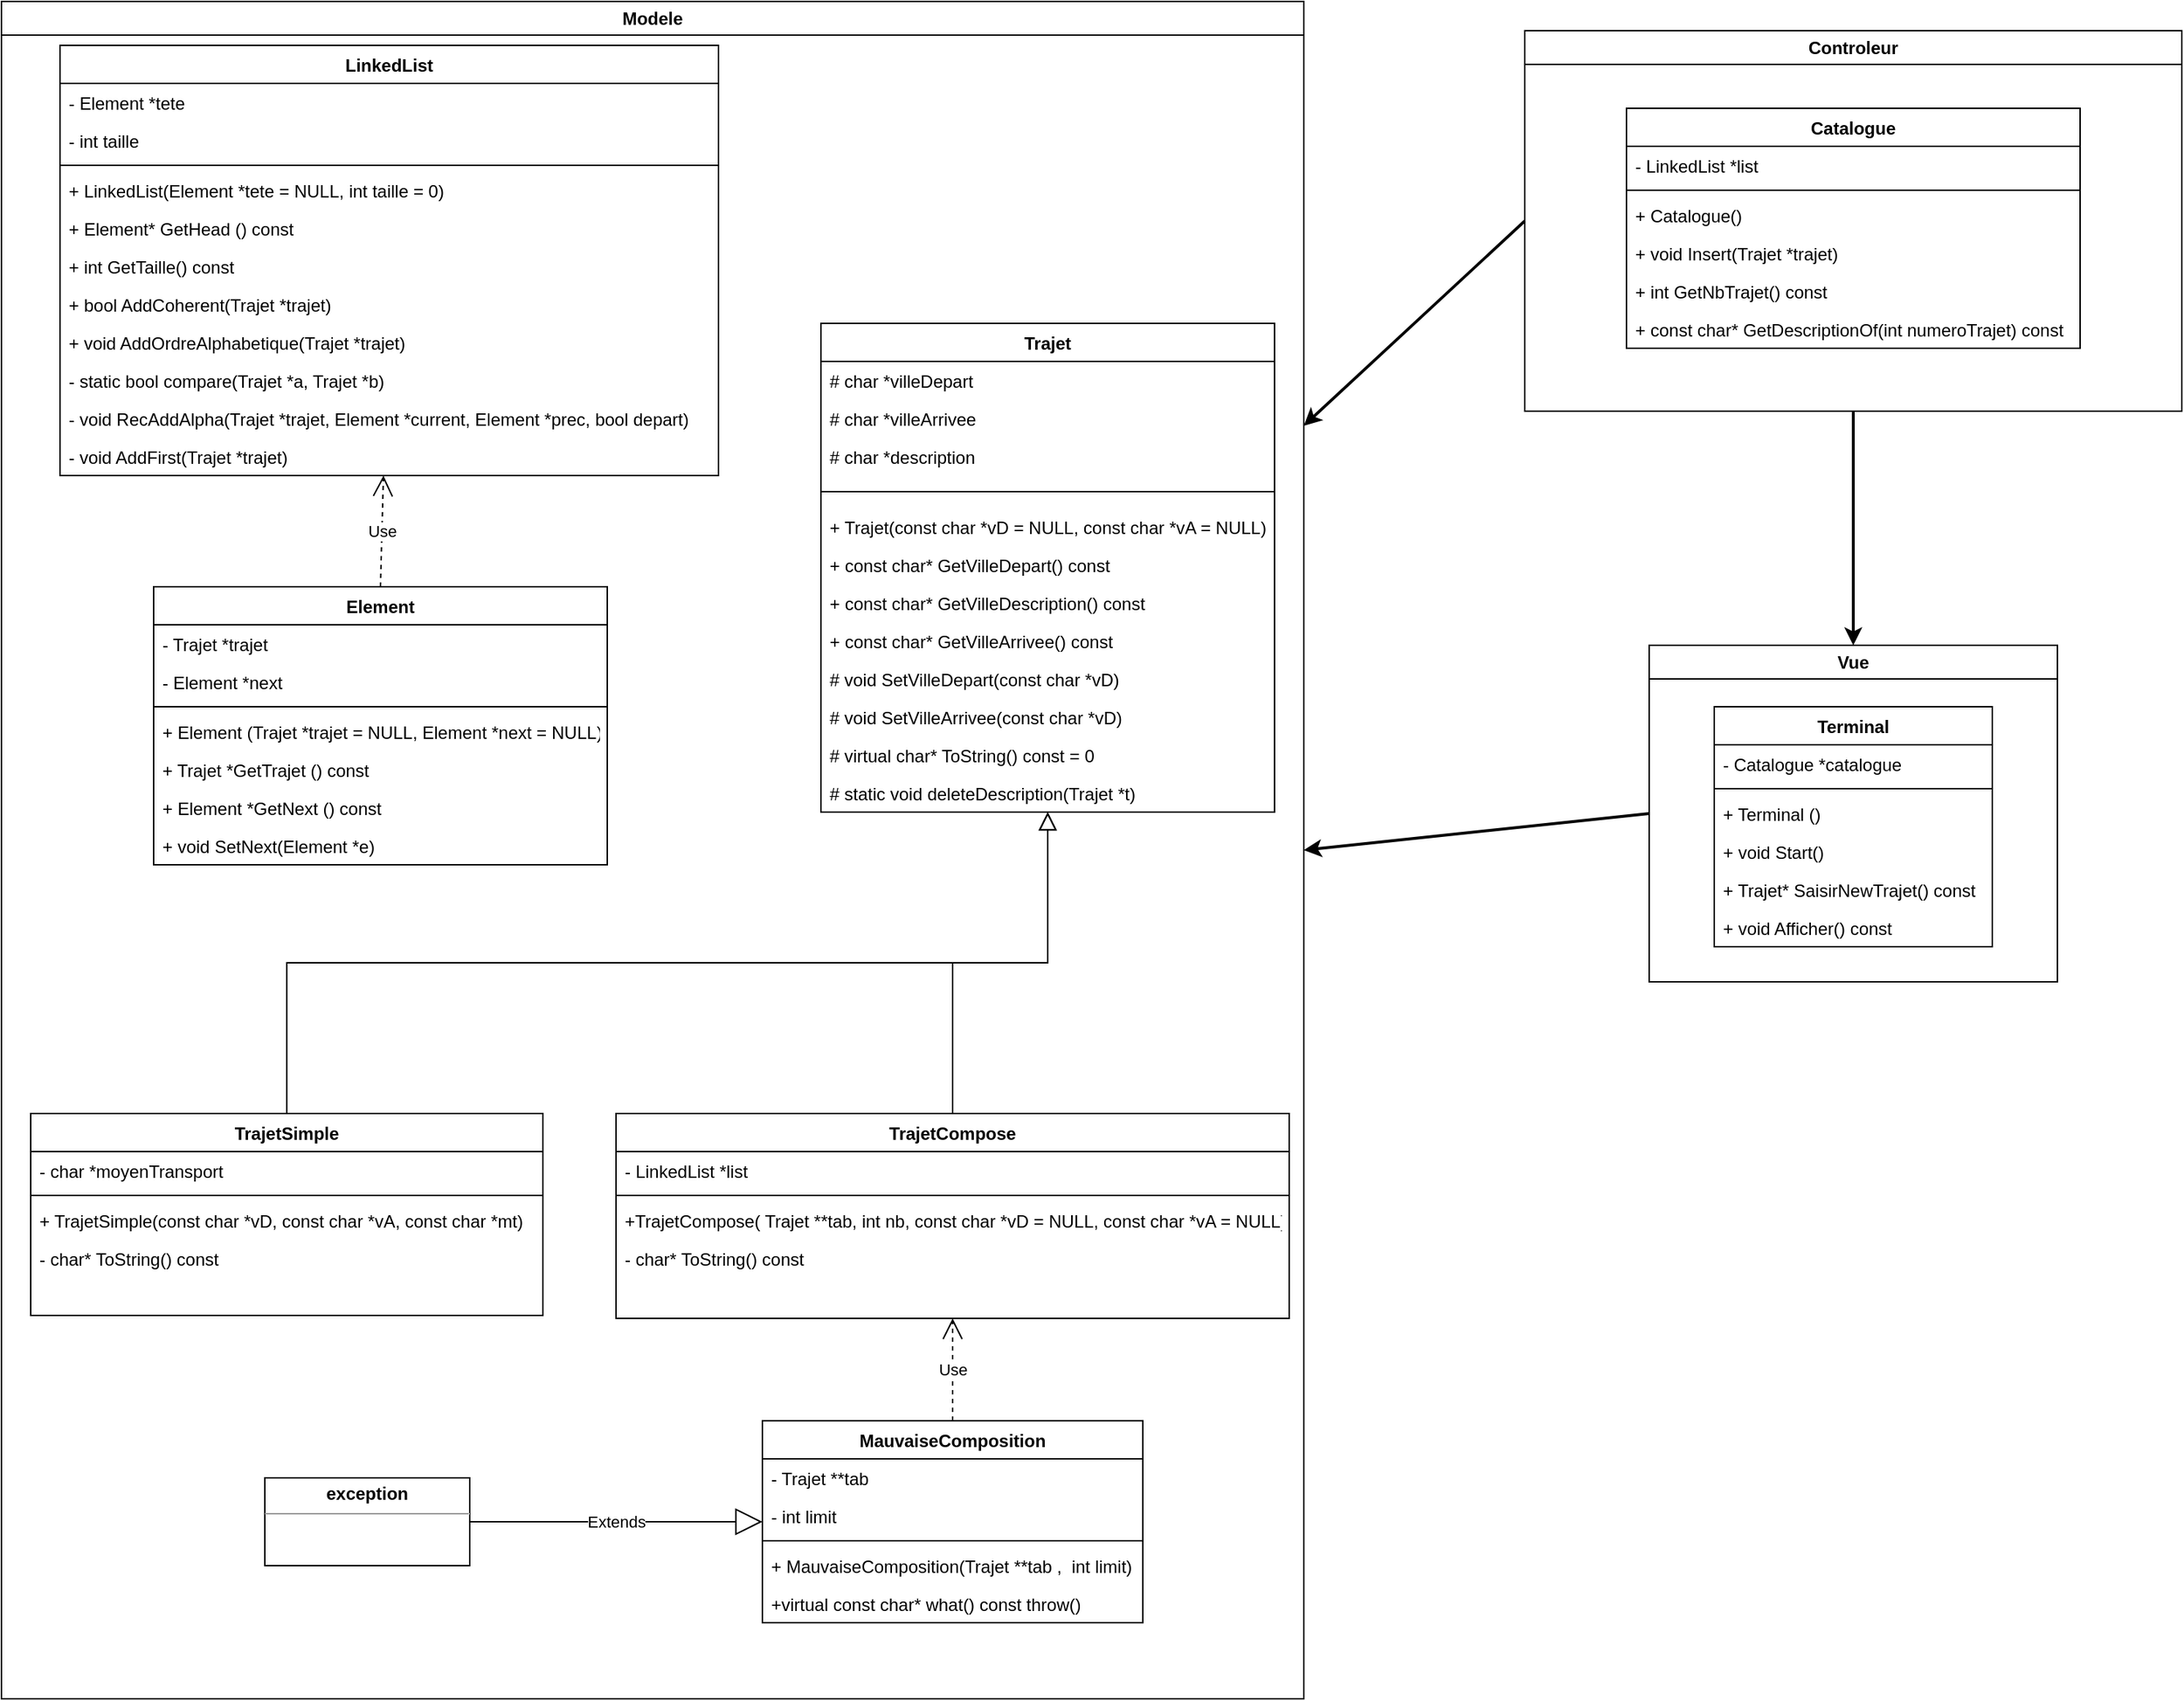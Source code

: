 <mxfile version="20.6.1" type="github">
  <diagram id="C5RBs43oDa-KdzZeNtuy" name="Page-1">
    <mxGraphModel dx="2040" dy="1125" grid="1" gridSize="10" guides="1" tooltips="1" connect="1" arrows="1" fold="1" page="1" pageScale="1" pageWidth="827" pageHeight="1169" math="0" shadow="0">
      <root>
        <mxCell id="WIyWlLk6GJQsqaUBKTNV-0" />
        <mxCell id="WIyWlLk6GJQsqaUBKTNV-1" parent="WIyWlLk6GJQsqaUBKTNV-0" />
        <mxCell id="zkfFHV4jXpPFQw0GAbJ--6" value="TrajetSimple&#xa;" style="swimlane;fontStyle=1;align=center;verticalAlign=top;childLayout=stackLayout;horizontal=1;startSize=26;horizontalStack=0;resizeParent=1;resizeLast=0;collapsible=1;marginBottom=0;rounded=0;shadow=0;strokeWidth=1;" parent="WIyWlLk6GJQsqaUBKTNV-1" vertex="1">
          <mxGeometry x="20" y="760" width="350" height="138" as="geometry">
            <mxRectangle x="130" y="380" width="160" height="26" as="alternateBounds" />
          </mxGeometry>
        </mxCell>
        <mxCell id="zkfFHV4jXpPFQw0GAbJ--7" value="- char *moyenTransport" style="text;align=left;verticalAlign=top;spacingLeft=4;spacingRight=4;overflow=hidden;rotatable=0;points=[[0,0.5],[1,0.5]];portConstraint=eastwest;" parent="zkfFHV4jXpPFQw0GAbJ--6" vertex="1">
          <mxGeometry y="26" width="350" height="26" as="geometry" />
        </mxCell>
        <mxCell id="zkfFHV4jXpPFQw0GAbJ--9" value="" style="line;html=1;strokeWidth=1;align=left;verticalAlign=middle;spacingTop=-1;spacingLeft=3;spacingRight=3;rotatable=0;labelPosition=right;points=[];portConstraint=eastwest;" parent="zkfFHV4jXpPFQw0GAbJ--6" vertex="1">
          <mxGeometry y="52" width="350" height="8" as="geometry" />
        </mxCell>
        <mxCell id="zkfFHV4jXpPFQw0GAbJ--11" value="+ TrajetSimple(const char *vD, const char *vA, const char *mt)" style="text;align=left;verticalAlign=top;spacingLeft=4;spacingRight=4;overflow=hidden;rotatable=0;points=[[0,0.5],[1,0.5]];portConstraint=eastwest;" parent="zkfFHV4jXpPFQw0GAbJ--6" vertex="1">
          <mxGeometry y="60" width="350" height="26" as="geometry" />
        </mxCell>
        <mxCell id="O0NE5KoFi3yu0r8WQwXz-22" value="- char* ToString() const" style="text;align=left;verticalAlign=top;spacingLeft=4;spacingRight=4;overflow=hidden;rotatable=0;points=[[0,0.5],[1,0.5]];portConstraint=eastwest;" vertex="1" parent="zkfFHV4jXpPFQw0GAbJ--6">
          <mxGeometry y="86" width="350" height="26" as="geometry" />
        </mxCell>
        <mxCell id="zkfFHV4jXpPFQw0GAbJ--12" value="" style="endArrow=block;endSize=10;endFill=0;shadow=0;strokeWidth=1;rounded=0;edgeStyle=elbowEdgeStyle;elbow=vertical;" parent="WIyWlLk6GJQsqaUBKTNV-1" source="zkfFHV4jXpPFQw0GAbJ--6" target="zkfFHV4jXpPFQw0GAbJ--0" edge="1">
          <mxGeometry width="160" relative="1" as="geometry">
            <mxPoint x="200" y="363" as="sourcePoint" />
            <mxPoint x="200" y="363" as="targetPoint" />
          </mxGeometry>
        </mxCell>
        <mxCell id="zkfFHV4jXpPFQw0GAbJ--13" value="TrajetCompose" style="swimlane;fontStyle=1;align=center;verticalAlign=top;childLayout=stackLayout;horizontal=1;startSize=26;horizontalStack=0;resizeParent=1;resizeLast=0;collapsible=1;marginBottom=0;rounded=0;shadow=0;strokeWidth=1;" parent="WIyWlLk6GJQsqaUBKTNV-1" vertex="1">
          <mxGeometry x="420" y="760" width="460" height="140" as="geometry">
            <mxRectangle x="330" y="360" width="170" height="26" as="alternateBounds" />
          </mxGeometry>
        </mxCell>
        <mxCell id="zkfFHV4jXpPFQw0GAbJ--14" value="- LinkedList *list" style="text;align=left;verticalAlign=top;spacingLeft=4;spacingRight=4;overflow=hidden;rotatable=0;points=[[0,0.5],[1,0.5]];portConstraint=eastwest;" parent="zkfFHV4jXpPFQw0GAbJ--13" vertex="1">
          <mxGeometry y="26" width="460" height="26" as="geometry" />
        </mxCell>
        <mxCell id="zkfFHV4jXpPFQw0GAbJ--15" value="" style="line;html=1;strokeWidth=1;align=left;verticalAlign=middle;spacingTop=-1;spacingLeft=3;spacingRight=3;rotatable=0;labelPosition=right;points=[];portConstraint=eastwest;" parent="zkfFHV4jXpPFQw0GAbJ--13" vertex="1">
          <mxGeometry y="52" width="460" height="8" as="geometry" />
        </mxCell>
        <mxCell id="f7l-6d_Razl2nAT0lJEb-27" value="+TrajetCompose( Trajet **tab, int nb, const char *vD = NULL, const char *vA = NULL)" style="text;align=left;verticalAlign=top;spacingLeft=4;spacingRight=4;overflow=hidden;rotatable=0;points=[[0,0.5],[1,0.5]];portConstraint=eastwest;" parent="zkfFHV4jXpPFQw0GAbJ--13" vertex="1">
          <mxGeometry y="60" width="460" height="26" as="geometry" />
        </mxCell>
        <mxCell id="O0NE5KoFi3yu0r8WQwXz-23" value="- char* ToString() const" style="text;align=left;verticalAlign=top;spacingLeft=4;spacingRight=4;overflow=hidden;rotatable=0;points=[[0,0.5],[1,0.5]];portConstraint=eastwest;" vertex="1" parent="zkfFHV4jXpPFQw0GAbJ--13">
          <mxGeometry y="86" width="460" height="26" as="geometry" />
        </mxCell>
        <mxCell id="zkfFHV4jXpPFQw0GAbJ--16" value="" style="endArrow=block;endSize=10;endFill=0;shadow=0;strokeWidth=1;rounded=0;edgeStyle=elbowEdgeStyle;elbow=vertical;" parent="WIyWlLk6GJQsqaUBKTNV-1" source="zkfFHV4jXpPFQw0GAbJ--13" target="zkfFHV4jXpPFQw0GAbJ--0" edge="1">
          <mxGeometry width="160" relative="1" as="geometry">
            <mxPoint x="210" y="533" as="sourcePoint" />
            <mxPoint x="310" y="431" as="targetPoint" />
          </mxGeometry>
        </mxCell>
        <mxCell id="f7l-6d_Razl2nAT0lJEb-8" value="LinkedList" style="swimlane;fontStyle=1;align=center;verticalAlign=top;childLayout=stackLayout;horizontal=1;startSize=26;horizontalStack=0;resizeParent=1;resizeParentMax=0;resizeLast=0;collapsible=1;marginBottom=0;" parent="WIyWlLk6GJQsqaUBKTNV-1" vertex="1">
          <mxGeometry x="40" y="30" width="450" height="294" as="geometry" />
        </mxCell>
        <mxCell id="f7l-6d_Razl2nAT0lJEb-9" value="- Element *tete" style="text;strokeColor=none;fillColor=none;align=left;verticalAlign=top;spacingLeft=4;spacingRight=4;overflow=hidden;rotatable=0;points=[[0,0.5],[1,0.5]];portConstraint=eastwest;" parent="f7l-6d_Razl2nAT0lJEb-8" vertex="1">
          <mxGeometry y="26" width="450" height="26" as="geometry" />
        </mxCell>
        <mxCell id="f7l-6d_Razl2nAT0lJEb-21" value="- int taille" style="text;strokeColor=none;fillColor=none;align=left;verticalAlign=top;spacingLeft=4;spacingRight=4;overflow=hidden;rotatable=0;points=[[0,0.5],[1,0.5]];portConstraint=eastwest;" parent="f7l-6d_Razl2nAT0lJEb-8" vertex="1">
          <mxGeometry y="52" width="450" height="26" as="geometry" />
        </mxCell>
        <mxCell id="f7l-6d_Razl2nAT0lJEb-10" value="" style="line;strokeWidth=1;fillColor=none;align=left;verticalAlign=middle;spacingTop=-1;spacingLeft=3;spacingRight=3;rotatable=0;labelPosition=right;points=[];portConstraint=eastwest;strokeColor=inherit;" parent="f7l-6d_Razl2nAT0lJEb-8" vertex="1">
          <mxGeometry y="78" width="450" height="8" as="geometry" />
        </mxCell>
        <mxCell id="f7l-6d_Razl2nAT0lJEb-11" value="+ LinkedList(Element *tete = NULL, int taille = 0)" style="text;strokeColor=none;fillColor=none;align=left;verticalAlign=top;spacingLeft=4;spacingRight=4;overflow=hidden;rotatable=0;points=[[0,0.5],[1,0.5]];portConstraint=eastwest;" parent="f7l-6d_Razl2nAT0lJEb-8" vertex="1">
          <mxGeometry y="86" width="450" height="26" as="geometry" />
        </mxCell>
        <mxCell id="O0NE5KoFi3yu0r8WQwXz-41" value="+ Element* GetHead () const" style="text;strokeColor=none;fillColor=none;align=left;verticalAlign=top;spacingLeft=4;spacingRight=4;overflow=hidden;rotatable=0;points=[[0,0.5],[1,0.5]];portConstraint=eastwest;" vertex="1" parent="f7l-6d_Razl2nAT0lJEb-8">
          <mxGeometry y="112" width="450" height="26" as="geometry" />
        </mxCell>
        <mxCell id="O0NE5KoFi3yu0r8WQwXz-40" value="+ int GetTaille() const" style="text;strokeColor=none;fillColor=none;align=left;verticalAlign=top;spacingLeft=4;spacingRight=4;overflow=hidden;rotatable=0;points=[[0,0.5],[1,0.5]];portConstraint=eastwest;" vertex="1" parent="f7l-6d_Razl2nAT0lJEb-8">
          <mxGeometry y="138" width="450" height="26" as="geometry" />
        </mxCell>
        <mxCell id="O0NE5KoFi3yu0r8WQwXz-38" value="+ bool AddCoherent(Trajet *trajet)" style="text;strokeColor=none;fillColor=none;align=left;verticalAlign=top;spacingLeft=4;spacingRight=4;overflow=hidden;rotatable=0;points=[[0,0.5],[1,0.5]];portConstraint=eastwest;" vertex="1" parent="f7l-6d_Razl2nAT0lJEb-8">
          <mxGeometry y="164" width="450" height="26" as="geometry" />
        </mxCell>
        <mxCell id="O0NE5KoFi3yu0r8WQwXz-39" value="+ void AddOrdreAlphabetique(Trajet *trajet)" style="text;strokeColor=none;fillColor=none;align=left;verticalAlign=top;spacingLeft=4;spacingRight=4;overflow=hidden;rotatable=0;points=[[0,0.5],[1,0.5]];portConstraint=eastwest;" vertex="1" parent="f7l-6d_Razl2nAT0lJEb-8">
          <mxGeometry y="190" width="450" height="26" as="geometry" />
        </mxCell>
        <mxCell id="O0NE5KoFi3yu0r8WQwXz-43" value="- static bool compare(Trajet *a, Trajet *b)" style="text;strokeColor=none;fillColor=none;align=left;verticalAlign=top;spacingLeft=4;spacingRight=4;overflow=hidden;rotatable=0;points=[[0,0.5],[1,0.5]];portConstraint=eastwest;" vertex="1" parent="f7l-6d_Razl2nAT0lJEb-8">
          <mxGeometry y="216" width="450" height="26" as="geometry" />
        </mxCell>
        <mxCell id="O0NE5KoFi3yu0r8WQwXz-42" value="- void RecAddAlpha(Trajet *trajet, Element *current, Element *prec, bool depart)" style="text;strokeColor=none;fillColor=none;align=left;verticalAlign=top;spacingLeft=4;spacingRight=4;overflow=hidden;rotatable=0;points=[[0,0.5],[1,0.5]];portConstraint=eastwest;" vertex="1" parent="f7l-6d_Razl2nAT0lJEb-8">
          <mxGeometry y="242" width="450" height="26" as="geometry" />
        </mxCell>
        <mxCell id="O0NE5KoFi3yu0r8WQwXz-44" value="- void AddFirst(Trajet *trajet)" style="text;strokeColor=none;fillColor=none;align=left;verticalAlign=top;spacingLeft=4;spacingRight=4;overflow=hidden;rotatable=0;points=[[0,0.5],[1,0.5]];portConstraint=eastwest;" vertex="1" parent="f7l-6d_Razl2nAT0lJEb-8">
          <mxGeometry y="268" width="450" height="26" as="geometry" />
        </mxCell>
        <mxCell id="f7l-6d_Razl2nAT0lJEb-12" value="Element" style="swimlane;fontStyle=1;childLayout=stackLayout;horizontal=1;startSize=26;fillColor=none;horizontalStack=0;resizeParent=1;resizeParentMax=0;resizeLast=0;collapsible=1;marginBottom=0;" parent="WIyWlLk6GJQsqaUBKTNV-1" vertex="1">
          <mxGeometry x="104" y="400" width="310" height="190" as="geometry" />
        </mxCell>
        <mxCell id="f7l-6d_Razl2nAT0lJEb-13" value="- Trajet *trajet" style="text;strokeColor=none;fillColor=none;align=left;verticalAlign=top;spacingLeft=4;spacingRight=4;overflow=hidden;rotatable=0;points=[[0,0.5],[1,0.5]];portConstraint=eastwest;" parent="f7l-6d_Razl2nAT0lJEb-12" vertex="1">
          <mxGeometry y="26" width="310" height="26" as="geometry" />
        </mxCell>
        <mxCell id="f7l-6d_Razl2nAT0lJEb-14" value="- Element *next" style="text;strokeColor=none;fillColor=none;align=left;verticalAlign=top;spacingLeft=4;spacingRight=4;overflow=hidden;rotatable=0;points=[[0,0.5],[1,0.5]];portConstraint=eastwest;" parent="f7l-6d_Razl2nAT0lJEb-12" vertex="1">
          <mxGeometry y="52" width="310" height="26" as="geometry" />
        </mxCell>
        <mxCell id="O0NE5KoFi3yu0r8WQwXz-45" value="" style="line;strokeWidth=1;fillColor=none;align=left;verticalAlign=middle;spacingTop=-1;spacingLeft=3;spacingRight=3;rotatable=0;labelPosition=right;points=[];portConstraint=eastwest;strokeColor=inherit;" vertex="1" parent="f7l-6d_Razl2nAT0lJEb-12">
          <mxGeometry y="78" width="310" height="8" as="geometry" />
        </mxCell>
        <mxCell id="O0NE5KoFi3yu0r8WQwXz-49" value="+ Element (Trajet *trajet = NULL, Element *next = NULL)" style="text;strokeColor=none;fillColor=none;align=left;verticalAlign=top;spacingLeft=4;spacingRight=4;overflow=hidden;rotatable=0;points=[[0,0.5],[1,0.5]];portConstraint=eastwest;" vertex="1" parent="f7l-6d_Razl2nAT0lJEb-12">
          <mxGeometry y="86" width="310" height="26" as="geometry" />
        </mxCell>
        <mxCell id="O0NE5KoFi3yu0r8WQwXz-46" value="+ Trajet *GetTrajet () const" style="text;strokeColor=none;fillColor=none;align=left;verticalAlign=top;spacingLeft=4;spacingRight=4;overflow=hidden;rotatable=0;points=[[0,0.5],[1,0.5]];portConstraint=eastwest;" vertex="1" parent="f7l-6d_Razl2nAT0lJEb-12">
          <mxGeometry y="112" width="310" height="26" as="geometry" />
        </mxCell>
        <mxCell id="O0NE5KoFi3yu0r8WQwXz-47" value="+ Element *GetNext () const" style="text;strokeColor=none;fillColor=none;align=left;verticalAlign=top;spacingLeft=4;spacingRight=4;overflow=hidden;rotatable=0;points=[[0,0.5],[1,0.5]];portConstraint=eastwest;" vertex="1" parent="f7l-6d_Razl2nAT0lJEb-12">
          <mxGeometry y="138" width="310" height="26" as="geometry" />
        </mxCell>
        <mxCell id="O0NE5KoFi3yu0r8WQwXz-48" value="+ void SetNext(Element *e)" style="text;strokeColor=none;fillColor=none;align=left;verticalAlign=top;spacingLeft=4;spacingRight=4;overflow=hidden;rotatable=0;points=[[0,0.5],[1,0.5]];portConstraint=eastwest;" vertex="1" parent="f7l-6d_Razl2nAT0lJEb-12">
          <mxGeometry y="164" width="310" height="26" as="geometry" />
        </mxCell>
        <mxCell id="O0NE5KoFi3yu0r8WQwXz-24" value="Use" style="endArrow=open;endSize=12;dashed=1;html=1;rounded=0;entryX=0.5;entryY=1;entryDx=0;entryDy=0;exitX=0.5;exitY=0;exitDx=0;exitDy=0;" edge="1" parent="WIyWlLk6GJQsqaUBKTNV-1" source="O0NE5KoFi3yu0r8WQwXz-25" target="zkfFHV4jXpPFQw0GAbJ--13">
          <mxGeometry width="160" relative="1" as="geometry">
            <mxPoint x="270" y="990" as="sourcePoint" />
            <mxPoint x="430" y="990" as="targetPoint" />
          </mxGeometry>
        </mxCell>
        <mxCell id="O0NE5KoFi3yu0r8WQwXz-25" value="MauvaiseComposition" style="swimlane;fontStyle=1;align=center;verticalAlign=top;childLayout=stackLayout;horizontal=1;startSize=26;horizontalStack=0;resizeParent=1;resizeParentMax=0;resizeLast=0;collapsible=1;marginBottom=0;" vertex="1" parent="WIyWlLk6GJQsqaUBKTNV-1">
          <mxGeometry x="520" y="970" width="260" height="138" as="geometry" />
        </mxCell>
        <mxCell id="O0NE5KoFi3yu0r8WQwXz-26" value="- Trajet **tab" style="text;strokeColor=none;fillColor=none;align=left;verticalAlign=top;spacingLeft=4;spacingRight=4;overflow=hidden;rotatable=0;points=[[0,0.5],[1,0.5]];portConstraint=eastwest;" vertex="1" parent="O0NE5KoFi3yu0r8WQwXz-25">
          <mxGeometry y="26" width="260" height="26" as="geometry" />
        </mxCell>
        <mxCell id="O0NE5KoFi3yu0r8WQwXz-29" value="- int limit" style="text;strokeColor=none;fillColor=none;align=left;verticalAlign=top;spacingLeft=4;spacingRight=4;overflow=hidden;rotatable=0;points=[[0,0.5],[1,0.5]];portConstraint=eastwest;" vertex="1" parent="O0NE5KoFi3yu0r8WQwXz-25">
          <mxGeometry y="52" width="260" height="26" as="geometry" />
        </mxCell>
        <mxCell id="O0NE5KoFi3yu0r8WQwXz-27" value="" style="line;strokeWidth=1;fillColor=none;align=left;verticalAlign=middle;spacingTop=-1;spacingLeft=3;spacingRight=3;rotatable=0;labelPosition=right;points=[];portConstraint=eastwest;strokeColor=inherit;" vertex="1" parent="O0NE5KoFi3yu0r8WQwXz-25">
          <mxGeometry y="78" width="260" height="8" as="geometry" />
        </mxCell>
        <mxCell id="O0NE5KoFi3yu0r8WQwXz-28" value="+ MauvaiseComposition(Trajet **tab ,  int limit)" style="text;strokeColor=none;fillColor=none;align=left;verticalAlign=top;spacingLeft=4;spacingRight=4;overflow=hidden;rotatable=0;points=[[0,0.5],[1,0.5]];portConstraint=eastwest;" vertex="1" parent="O0NE5KoFi3yu0r8WQwXz-25">
          <mxGeometry y="86" width="260" height="26" as="geometry" />
        </mxCell>
        <mxCell id="O0NE5KoFi3yu0r8WQwXz-30" value="+virtual const char* what() const throw()" style="text;strokeColor=none;fillColor=none;align=left;verticalAlign=top;spacingLeft=4;spacingRight=4;overflow=hidden;rotatable=0;points=[[0,0.5],[1,0.5]];portConstraint=eastwest;" vertex="1" parent="O0NE5KoFi3yu0r8WQwXz-25">
          <mxGeometry y="112" width="260" height="26" as="geometry" />
        </mxCell>
        <mxCell id="O0NE5KoFi3yu0r8WQwXz-34" value="&lt;p style=&quot;margin:0px;margin-top:4px;text-align:center;&quot;&gt;&lt;b&gt;exception&lt;/b&gt;&lt;br&gt;&lt;/p&gt;&lt;hr size=&quot;1&quot;&gt;&lt;div style=&quot;height:2px;&quot;&gt;&lt;/div&gt;" style="verticalAlign=top;align=left;overflow=fill;fontSize=12;fontFamily=Helvetica;html=1;" vertex="1" parent="WIyWlLk6GJQsqaUBKTNV-1">
          <mxGeometry x="180" y="1009" width="140" height="60" as="geometry" />
        </mxCell>
        <mxCell id="O0NE5KoFi3yu0r8WQwXz-37" value="Extends" style="endArrow=block;endSize=16;endFill=0;html=1;rounded=0;exitX=1;exitY=0.5;exitDx=0;exitDy=0;" edge="1" parent="WIyWlLk6GJQsqaUBKTNV-1" source="O0NE5KoFi3yu0r8WQwXz-34" target="O0NE5KoFi3yu0r8WQwXz-25">
          <mxGeometry width="160" relative="1" as="geometry">
            <mxPoint x="290" y="1200" as="sourcePoint" />
            <mxPoint x="450" y="1200" as="targetPoint" />
          </mxGeometry>
        </mxCell>
        <mxCell id="O0NE5KoFi3yu0r8WQwXz-83" value="Use" style="endArrow=open;endSize=12;dashed=1;html=1;rounded=0;exitX=0.5;exitY=0;exitDx=0;exitDy=0;" edge="1" parent="WIyWlLk6GJQsqaUBKTNV-1" source="f7l-6d_Razl2nAT0lJEb-12" target="f7l-6d_Razl2nAT0lJEb-8">
          <mxGeometry width="160" relative="1" as="geometry">
            <mxPoint x="270" y="370" as="sourcePoint" />
            <mxPoint x="430" y="370" as="targetPoint" />
          </mxGeometry>
        </mxCell>
        <mxCell id="O0NE5KoFi3yu0r8WQwXz-93" value="Modele" style="swimlane;whiteSpace=wrap;html=1;" vertex="1" parent="WIyWlLk6GJQsqaUBKTNV-1">
          <mxGeometry width="890" height="1160" as="geometry" />
        </mxCell>
        <mxCell id="zkfFHV4jXpPFQw0GAbJ--0" value="Trajet" style="swimlane;fontStyle=1;align=center;verticalAlign=top;childLayout=stackLayout;horizontal=1;startSize=26;horizontalStack=0;resizeParent=1;resizeLast=0;collapsible=1;marginBottom=0;rounded=0;shadow=0;strokeWidth=1;" parent="O0NE5KoFi3yu0r8WQwXz-93" vertex="1">
          <mxGeometry x="560" y="220" width="310" height="334" as="geometry">
            <mxRectangle x="230" y="140" width="160" height="26" as="alternateBounds" />
          </mxGeometry>
        </mxCell>
        <mxCell id="zkfFHV4jXpPFQw0GAbJ--1" value="# char *villeDepart" style="text;align=left;verticalAlign=top;spacingLeft=4;spacingRight=4;overflow=hidden;rotatable=0;points=[[0,0.5],[1,0.5]];portConstraint=eastwest;" parent="zkfFHV4jXpPFQw0GAbJ--0" vertex="1">
          <mxGeometry y="26" width="310" height="26" as="geometry" />
        </mxCell>
        <mxCell id="zkfFHV4jXpPFQw0GAbJ--2" value="# char *villeArrivee" style="text;align=left;verticalAlign=top;spacingLeft=4;spacingRight=4;overflow=hidden;rotatable=0;points=[[0,0.5],[1,0.5]];portConstraint=eastwest;rounded=0;shadow=0;html=0;" parent="zkfFHV4jXpPFQw0GAbJ--0" vertex="1">
          <mxGeometry y="52" width="310" height="26" as="geometry" />
        </mxCell>
        <mxCell id="O0NE5KoFi3yu0r8WQwXz-0" value="# char *description" style="text;align=left;verticalAlign=top;spacingLeft=4;spacingRight=4;overflow=hidden;rotatable=0;points=[[0,0.5],[1,0.5]];portConstraint=eastwest;rounded=0;shadow=0;html=0;" vertex="1" parent="zkfFHV4jXpPFQw0GAbJ--0">
          <mxGeometry y="78" width="310" height="26" as="geometry" />
        </mxCell>
        <mxCell id="zkfFHV4jXpPFQw0GAbJ--4" value="" style="line;html=1;strokeWidth=1;align=left;verticalAlign=middle;spacingTop=-1;spacingLeft=3;spacingRight=3;rotatable=0;labelPosition=right;points=[];portConstraint=eastwest;" parent="zkfFHV4jXpPFQw0GAbJ--0" vertex="1">
          <mxGeometry y="104" width="310" height="22" as="geometry" />
        </mxCell>
        <mxCell id="O0NE5KoFi3yu0r8WQwXz-17" value="+ Trajet(const char *vD = NULL, const char *vA = NULL)" style="text;align=left;verticalAlign=top;spacingLeft=4;spacingRight=4;overflow=hidden;rotatable=0;points=[[0,0.5],[1,0.5]];portConstraint=eastwest;" vertex="1" parent="zkfFHV4jXpPFQw0GAbJ--0">
          <mxGeometry y="126" width="310" height="26" as="geometry" />
        </mxCell>
        <mxCell id="zkfFHV4jXpPFQw0GAbJ--5" value="+ const char* GetVilleDepart() const" style="text;align=left;verticalAlign=top;spacingLeft=4;spacingRight=4;overflow=hidden;rotatable=0;points=[[0,0.5],[1,0.5]];portConstraint=eastwest;" parent="zkfFHV4jXpPFQw0GAbJ--0" vertex="1">
          <mxGeometry y="152" width="310" height="26" as="geometry" />
        </mxCell>
        <mxCell id="O0NE5KoFi3yu0r8WQwXz-16" value="+ const char* GetVilleDescription() const" style="text;align=left;verticalAlign=top;spacingLeft=4;spacingRight=4;overflow=hidden;rotatable=0;points=[[0,0.5],[1,0.5]];portConstraint=eastwest;" vertex="1" parent="zkfFHV4jXpPFQw0GAbJ--0">
          <mxGeometry y="178" width="310" height="26" as="geometry" />
        </mxCell>
        <mxCell id="O0NE5KoFi3yu0r8WQwXz-15" value="+ const char* GetVilleArrivee() const" style="text;align=left;verticalAlign=top;spacingLeft=4;spacingRight=4;overflow=hidden;rotatable=0;points=[[0,0.5],[1,0.5]];portConstraint=eastwest;" vertex="1" parent="zkfFHV4jXpPFQw0GAbJ--0">
          <mxGeometry y="204" width="310" height="26" as="geometry" />
        </mxCell>
        <mxCell id="O0NE5KoFi3yu0r8WQwXz-19" value="# void SetVilleDepart(const char *vD)" style="text;align=left;verticalAlign=top;spacingLeft=4;spacingRight=4;overflow=hidden;rotatable=0;points=[[0,0.5],[1,0.5]];portConstraint=eastwest;" vertex="1" parent="zkfFHV4jXpPFQw0GAbJ--0">
          <mxGeometry y="230" width="310" height="26" as="geometry" />
        </mxCell>
        <mxCell id="O0NE5KoFi3yu0r8WQwXz-20" value="# void SetVilleArrivee(const char *vD)" style="text;align=left;verticalAlign=top;spacingLeft=4;spacingRight=4;overflow=hidden;rotatable=0;points=[[0,0.5],[1,0.5]];portConstraint=eastwest;" vertex="1" parent="zkfFHV4jXpPFQw0GAbJ--0">
          <mxGeometry y="256" width="310" height="26" as="geometry" />
        </mxCell>
        <mxCell id="O0NE5KoFi3yu0r8WQwXz-18" value="# virtual char* ToString() const = 0" style="text;align=left;verticalAlign=top;spacingLeft=4;spacingRight=4;overflow=hidden;rotatable=0;points=[[0,0.5],[1,0.5]];portConstraint=eastwest;" vertex="1" parent="zkfFHV4jXpPFQw0GAbJ--0">
          <mxGeometry y="282" width="310" height="26" as="geometry" />
        </mxCell>
        <mxCell id="O0NE5KoFi3yu0r8WQwXz-21" value="# static void deleteDescription(Trajet *t)" style="text;align=left;verticalAlign=top;spacingLeft=4;spacingRight=4;overflow=hidden;rotatable=0;points=[[0,0.5],[1,0.5]];portConstraint=eastwest;" vertex="1" parent="zkfFHV4jXpPFQw0GAbJ--0">
          <mxGeometry y="308" width="310" height="26" as="geometry" />
        </mxCell>
        <mxCell id="O0NE5KoFi3yu0r8WQwXz-94" value="Controleur" style="swimlane;whiteSpace=wrap;html=1;" vertex="1" parent="WIyWlLk6GJQsqaUBKTNV-1">
          <mxGeometry x="1041" y="20" width="449" height="260" as="geometry" />
        </mxCell>
        <mxCell id="f7l-6d_Razl2nAT0lJEb-22" value="Catalogue" style="swimlane;fontStyle=1;align=center;verticalAlign=top;childLayout=stackLayout;horizontal=1;startSize=26;horizontalStack=0;resizeParent=1;resizeParentMax=0;resizeLast=0;collapsible=1;marginBottom=0;" parent="O0NE5KoFi3yu0r8WQwXz-94" vertex="1">
          <mxGeometry x="69.5" y="53" width="310" height="164" as="geometry" />
        </mxCell>
        <mxCell id="f7l-6d_Razl2nAT0lJEb-23" value="- LinkedList *list&#xa;" style="text;strokeColor=none;fillColor=none;align=left;verticalAlign=top;spacingLeft=4;spacingRight=4;overflow=hidden;rotatable=0;points=[[0,0.5],[1,0.5]];portConstraint=eastwest;" parent="f7l-6d_Razl2nAT0lJEb-22" vertex="1">
          <mxGeometry y="26" width="310" height="26" as="geometry" />
        </mxCell>
        <mxCell id="f7l-6d_Razl2nAT0lJEb-24" value="" style="line;strokeWidth=1;fillColor=none;align=left;verticalAlign=middle;spacingTop=-1;spacingLeft=3;spacingRight=3;rotatable=0;labelPosition=right;points=[];portConstraint=eastwest;strokeColor=inherit;" parent="f7l-6d_Razl2nAT0lJEb-22" vertex="1">
          <mxGeometry y="52" width="310" height="8" as="geometry" />
        </mxCell>
        <mxCell id="f7l-6d_Razl2nAT0lJEb-25" value="+ Catalogue()" style="text;strokeColor=none;fillColor=none;align=left;verticalAlign=top;spacingLeft=4;spacingRight=4;overflow=hidden;rotatable=0;points=[[0,0.5],[1,0.5]];portConstraint=eastwest;" parent="f7l-6d_Razl2nAT0lJEb-22" vertex="1">
          <mxGeometry y="60" width="310" height="26" as="geometry" />
        </mxCell>
        <mxCell id="O0NE5KoFi3yu0r8WQwXz-51" value="+ void Insert(Trajet *trajet)" style="text;strokeColor=none;fillColor=none;align=left;verticalAlign=top;spacingLeft=4;spacingRight=4;overflow=hidden;rotatable=0;points=[[0,0.5],[1,0.5]];portConstraint=eastwest;" vertex="1" parent="f7l-6d_Razl2nAT0lJEb-22">
          <mxGeometry y="86" width="310" height="26" as="geometry" />
        </mxCell>
        <mxCell id="O0NE5KoFi3yu0r8WQwXz-52" value="+ int GetNbTrajet() const" style="text;strokeColor=none;fillColor=none;align=left;verticalAlign=top;spacingLeft=4;spacingRight=4;overflow=hidden;rotatable=0;points=[[0,0.5],[1,0.5]];portConstraint=eastwest;" vertex="1" parent="f7l-6d_Razl2nAT0lJEb-22">
          <mxGeometry y="112" width="310" height="26" as="geometry" />
        </mxCell>
        <mxCell id="O0NE5KoFi3yu0r8WQwXz-53" value="+ const char* GetDescriptionOf(int numeroTrajet) const" style="text;strokeColor=none;fillColor=none;align=left;verticalAlign=top;spacingLeft=4;spacingRight=4;overflow=hidden;rotatable=0;points=[[0,0.5],[1,0.5]];portConstraint=eastwest;" vertex="1" parent="f7l-6d_Razl2nAT0lJEb-22">
          <mxGeometry y="138" width="310" height="26" as="geometry" />
        </mxCell>
        <mxCell id="O0NE5KoFi3yu0r8WQwXz-95" value="Vue" style="swimlane;whiteSpace=wrap;html=1;" vertex="1" parent="WIyWlLk6GJQsqaUBKTNV-1">
          <mxGeometry x="1126" y="440" width="279" height="230" as="geometry" />
        </mxCell>
        <mxCell id="O0NE5KoFi3yu0r8WQwXz-55" value="Terminal" style="swimlane;fontStyle=1;align=center;verticalAlign=top;childLayout=stackLayout;horizontal=1;startSize=26;horizontalStack=0;resizeParent=1;resizeParentMax=0;resizeLast=0;collapsible=1;marginBottom=0;" vertex="1" parent="O0NE5KoFi3yu0r8WQwXz-95">
          <mxGeometry x="44.5" y="42" width="190" height="164" as="geometry">
            <mxRectangle x="940" y="680" width="90" height="30" as="alternateBounds" />
          </mxGeometry>
        </mxCell>
        <mxCell id="O0NE5KoFi3yu0r8WQwXz-56" value="- Catalogue *catalogue" style="text;strokeColor=none;fillColor=none;align=left;verticalAlign=top;spacingLeft=4;spacingRight=4;overflow=hidden;rotatable=0;points=[[0,0.5],[1,0.5]];portConstraint=eastwest;" vertex="1" parent="O0NE5KoFi3yu0r8WQwXz-55">
          <mxGeometry y="26" width="190" height="26" as="geometry" />
        </mxCell>
        <mxCell id="O0NE5KoFi3yu0r8WQwXz-57" value="" style="line;strokeWidth=1;fillColor=none;align=left;verticalAlign=middle;spacingTop=-1;spacingLeft=3;spacingRight=3;rotatable=0;labelPosition=right;points=[];portConstraint=eastwest;strokeColor=inherit;" vertex="1" parent="O0NE5KoFi3yu0r8WQwXz-55">
          <mxGeometry y="52" width="190" height="8" as="geometry" />
        </mxCell>
        <mxCell id="O0NE5KoFi3yu0r8WQwXz-58" value="+ Terminal ()" style="text;strokeColor=none;fillColor=none;align=left;verticalAlign=top;spacingLeft=4;spacingRight=4;overflow=hidden;rotatable=0;points=[[0,0.5],[1,0.5]];portConstraint=eastwest;" vertex="1" parent="O0NE5KoFi3yu0r8WQwXz-55">
          <mxGeometry y="60" width="190" height="26" as="geometry" />
        </mxCell>
        <mxCell id="O0NE5KoFi3yu0r8WQwXz-59" value="+ void Start() " style="text;strokeColor=none;fillColor=none;align=left;verticalAlign=top;spacingLeft=4;spacingRight=4;overflow=hidden;rotatable=0;points=[[0,0.5],[1,0.5]];portConstraint=eastwest;" vertex="1" parent="O0NE5KoFi3yu0r8WQwXz-55">
          <mxGeometry y="86" width="190" height="26" as="geometry" />
        </mxCell>
        <mxCell id="O0NE5KoFi3yu0r8WQwXz-60" value="+ Trajet* SaisirNewTrajet() const" style="text;strokeColor=none;fillColor=none;align=left;verticalAlign=top;spacingLeft=4;spacingRight=4;overflow=hidden;rotatable=0;points=[[0,0.5],[1,0.5]];portConstraint=eastwest;" vertex="1" parent="O0NE5KoFi3yu0r8WQwXz-55">
          <mxGeometry y="112" width="190" height="26" as="geometry" />
        </mxCell>
        <mxCell id="O0NE5KoFi3yu0r8WQwXz-61" value="+ void Afficher() const" style="text;strokeColor=none;fillColor=none;align=left;verticalAlign=top;spacingLeft=4;spacingRight=4;overflow=hidden;rotatable=0;points=[[0,0.5],[1,0.5]];portConstraint=eastwest;" vertex="1" parent="O0NE5KoFi3yu0r8WQwXz-55">
          <mxGeometry y="138" width="190" height="26" as="geometry" />
        </mxCell>
        <mxCell id="O0NE5KoFi3yu0r8WQwXz-98" value="" style="endArrow=classic;html=1;rounded=0;entryX=1;entryY=0.25;entryDx=0;entryDy=0;exitX=0;exitY=0.5;exitDx=0;exitDy=0;strokeWidth=2;" edge="1" parent="WIyWlLk6GJQsqaUBKTNV-1" source="O0NE5KoFi3yu0r8WQwXz-94" target="O0NE5KoFi3yu0r8WQwXz-93">
          <mxGeometry width="50" height="50" relative="1" as="geometry">
            <mxPoint x="1200" y="560" as="sourcePoint" />
            <mxPoint x="1250" y="510" as="targetPoint" />
          </mxGeometry>
        </mxCell>
        <mxCell id="O0NE5KoFi3yu0r8WQwXz-99" value="" style="endArrow=classic;html=1;rounded=0;strokeWidth=2;entryX=0.5;entryY=0;entryDx=0;entryDy=0;exitX=0.5;exitY=1;exitDx=0;exitDy=0;" edge="1" parent="WIyWlLk6GJQsqaUBKTNV-1" source="O0NE5KoFi3yu0r8WQwXz-94" target="O0NE5KoFi3yu0r8WQwXz-95">
          <mxGeometry width="50" height="50" relative="1" as="geometry">
            <mxPoint x="1140" y="590" as="sourcePoint" />
            <mxPoint x="1190" y="540" as="targetPoint" />
          </mxGeometry>
        </mxCell>
        <mxCell id="O0NE5KoFi3yu0r8WQwXz-100" value="" style="endArrow=classic;html=1;rounded=0;strokeWidth=2;exitX=0;exitY=0.5;exitDx=0;exitDy=0;entryX=1;entryY=0.5;entryDx=0;entryDy=0;" edge="1" parent="WIyWlLk6GJQsqaUBKTNV-1" source="O0NE5KoFi3yu0r8WQwXz-95" target="O0NE5KoFi3yu0r8WQwXz-93">
          <mxGeometry width="50" height="50" relative="1" as="geometry">
            <mxPoint x="1140" y="590" as="sourcePoint" />
            <mxPoint x="1190" y="540" as="targetPoint" />
          </mxGeometry>
        </mxCell>
      </root>
    </mxGraphModel>
  </diagram>
</mxfile>
